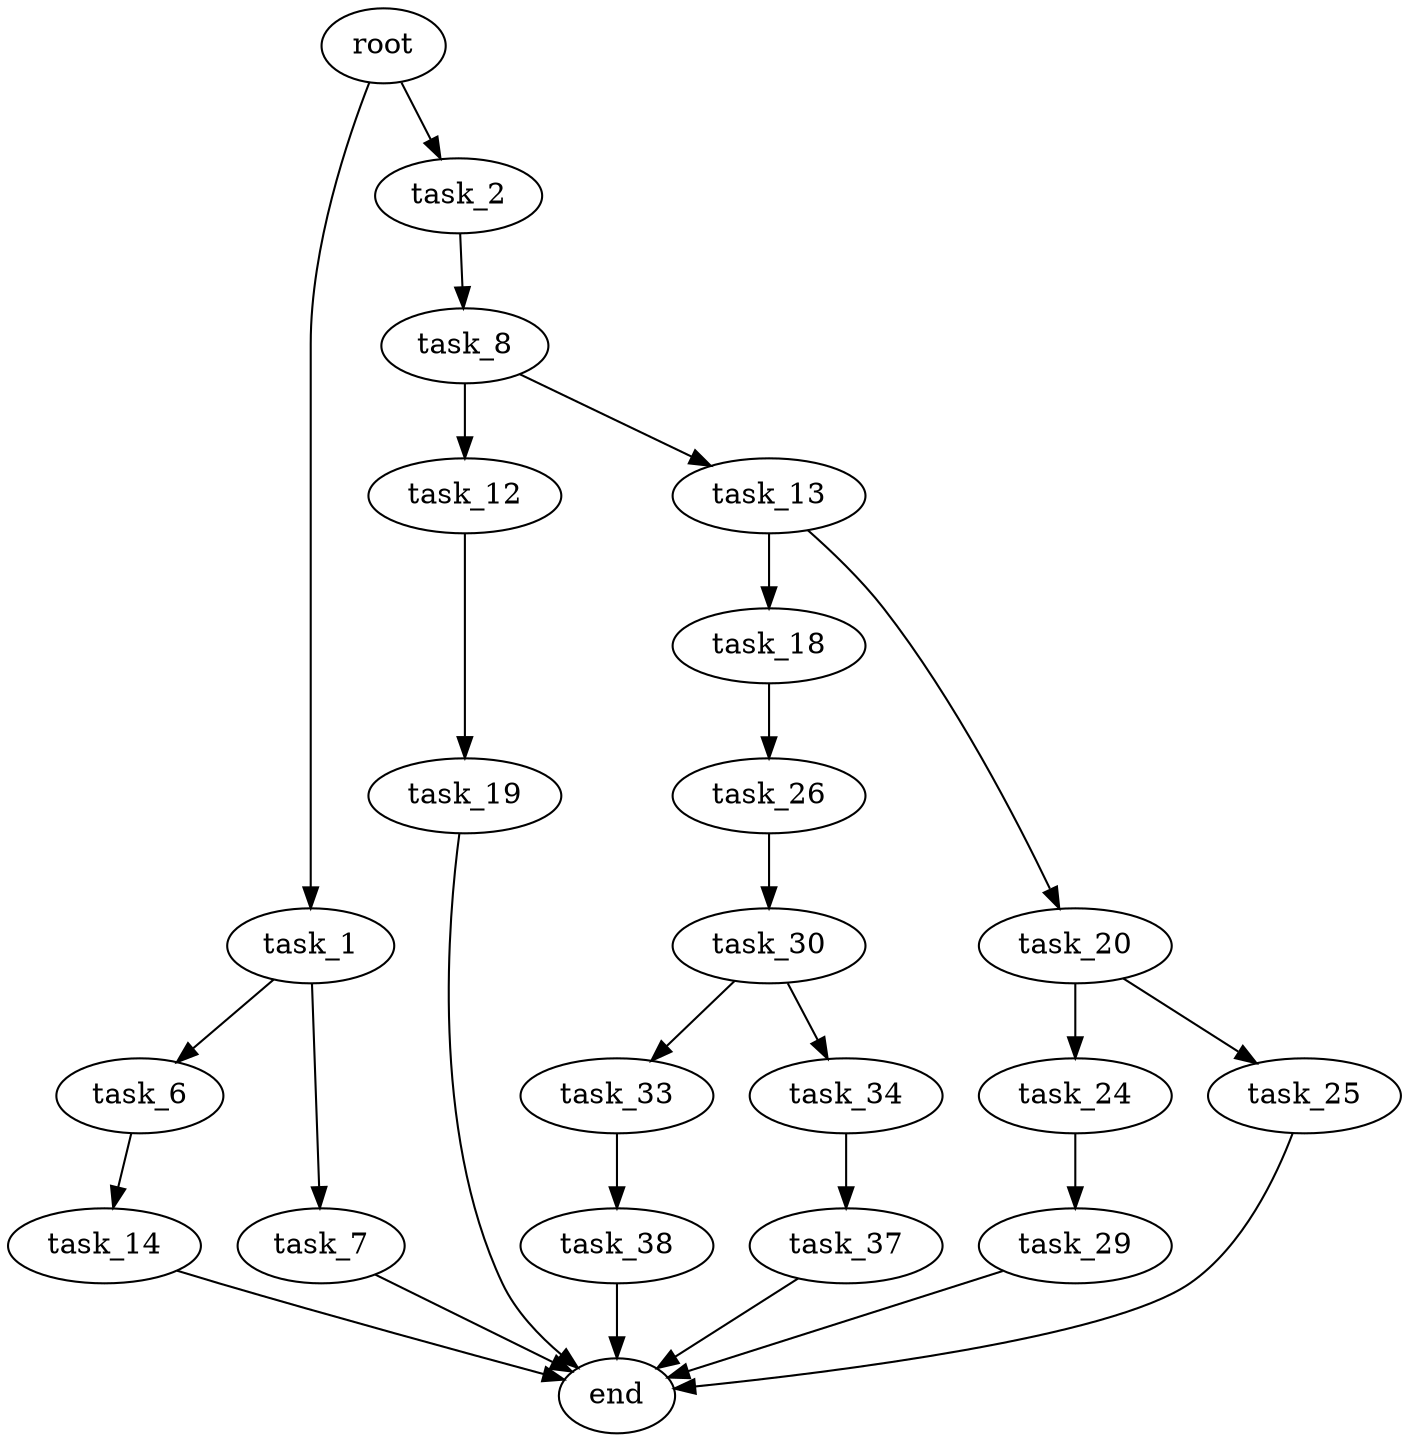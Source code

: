 digraph G {
  root [size="0.000000"];
  task_1 [size="28991029248.000000"];
  task_2 [size="753937533137.000000"];
  task_6 [size="27515180200.000000"];
  task_7 [size="9313584945.000000"];
  task_8 [size="150532592132.000000"];
  task_14 [size="134217728000.000000"];
  end [size="0.000000"];
  task_12 [size="368293445632.000000"];
  task_13 [size="134217728000.000000"];
  task_19 [size="39524255079.000000"];
  task_18 [size="549755813888.000000"];
  task_20 [size="35259040694.000000"];
  task_26 [size="8259921560.000000"];
  task_24 [size="844198142528.000000"];
  task_25 [size="134217728000.000000"];
  task_29 [size="2795654800.000000"];
  task_30 [size="728519399.000000"];
  task_33 [size="234006257675.000000"];
  task_34 [size="12976426936.000000"];
  task_38 [size="48695326406.000000"];
  task_37 [size="78186109638.000000"];

  root -> task_1 [size="1.000000"];
  root -> task_2 [size="1.000000"];
  task_1 -> task_6 [size="75497472.000000"];
  task_1 -> task_7 [size="75497472.000000"];
  task_2 -> task_8 [size="679477248.000000"];
  task_6 -> task_14 [size="536870912.000000"];
  task_7 -> end [size="1.000000"];
  task_8 -> task_12 [size="536870912.000000"];
  task_8 -> task_13 [size="536870912.000000"];
  task_14 -> end [size="1.000000"];
  task_12 -> task_19 [size="411041792.000000"];
  task_13 -> task_18 [size="209715200.000000"];
  task_13 -> task_20 [size="209715200.000000"];
  task_19 -> end [size="1.000000"];
  task_18 -> task_26 [size="536870912.000000"];
  task_20 -> task_24 [size="838860800.000000"];
  task_20 -> task_25 [size="838860800.000000"];
  task_26 -> task_30 [size="33554432.000000"];
  task_24 -> task_29 [size="536870912.000000"];
  task_25 -> end [size="1.000000"];
  task_29 -> end [size="1.000000"];
  task_30 -> task_33 [size="75497472.000000"];
  task_30 -> task_34 [size="75497472.000000"];
  task_33 -> task_38 [size="301989888.000000"];
  task_34 -> task_37 [size="536870912.000000"];
  task_38 -> end [size="1.000000"];
  task_37 -> end [size="1.000000"];
}
